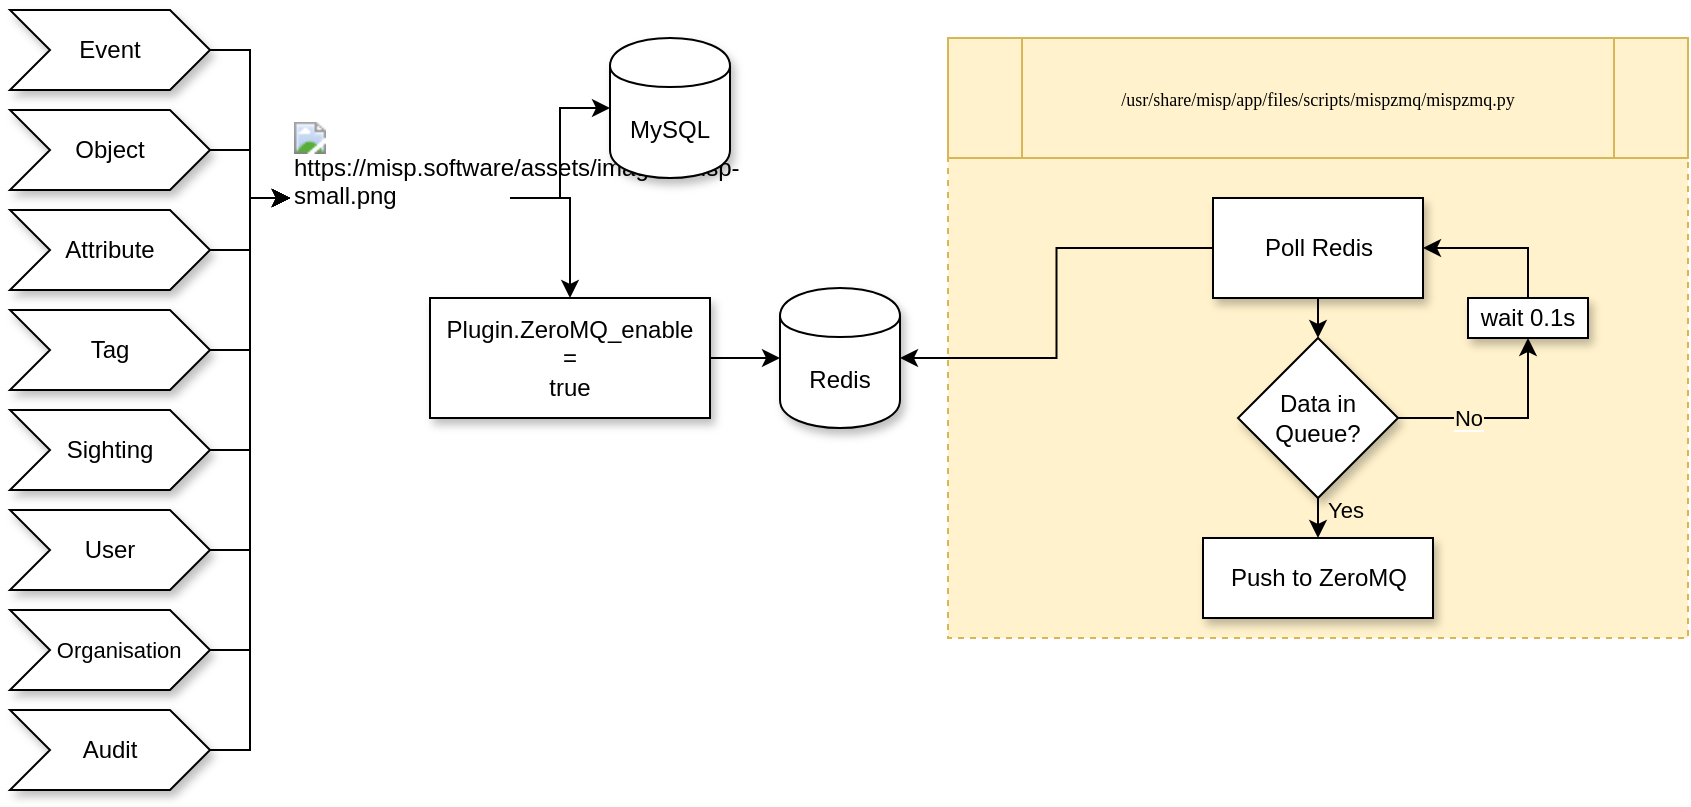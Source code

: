 <mxfile version="12.9.13" type="device"><diagram id="7qn0sIg6cFd8mB7AI7aH" name="Page-1"><mxGraphModel dx="946" dy="635" grid="1" gridSize="10" guides="1" tooltips="1" connect="1" arrows="1" fold="1" page="1" pageScale="1" pageWidth="850" pageHeight="1100" math="0" shadow="0"><root><mxCell id="0"/><mxCell id="1" parent="0"/><mxCell id="SwqkiRzzle6XYL1663j8-30" value="" style="rounded=0;whiteSpace=wrap;html=1;dashed=1;fillColor=#fff2cc;strokeColor=#d6b656;" parent="1" vertex="1"><mxGeometry x="479" y="80" width="370" height="240" as="geometry"/></mxCell><mxCell id="SwqkiRzzle6XYL1663j8-10" style="edgeStyle=orthogonalEdgeStyle;rounded=0;orthogonalLoop=1;jettySize=auto;html=1;exitX=1;exitY=0.5;exitDx=0;exitDy=0;entryX=0;entryY=0.5;entryDx=0;entryDy=0;" parent="1" source="SwqkiRzzle6XYL1663j8-4" target="SwqkiRzzle6XYL1663j8-8" edge="1"><mxGeometry relative="1" as="geometry"/></mxCell><mxCell id="h220YlmLWKsi4j_3kyt_-7" style="edgeStyle=orthogonalEdgeStyle;rounded=0;orthogonalLoop=1;jettySize=auto;html=1;exitX=1;exitY=0.5;exitDx=0;exitDy=0;entryX=0.5;entryY=0;entryDx=0;entryDy=0;" parent="1" source="SwqkiRzzle6XYL1663j8-4" target="h220YlmLWKsi4j_3kyt_-5" edge="1"><mxGeometry relative="1" as="geometry"/></mxCell><mxCell id="SwqkiRzzle6XYL1663j8-4" value="&lt;div&gt;&lt;meta http-equiv=&quot;content-type&quot; content=&quot;text/html; charset=utf-8&quot;&gt;&lt;img src=&quot;https://misp.software/assets/images/misp-small.png&quot; alt=&quot;https://misp.software/assets/images/misp-small.png&quot; class=&quot;transparent&quot;&gt;&lt;/div&gt;" style="text;whiteSpace=wrap;html=1;" parent="1" vertex="1"><mxGeometry x="150" y="55" width="110" height="90" as="geometry"/></mxCell><mxCell id="SwqkiRzzle6XYL1663j8-7" style="edgeStyle=orthogonalEdgeStyle;rounded=0;orthogonalLoop=1;jettySize=auto;html=1;exitX=1;exitY=0.5;exitDx=0;exitDy=0;entryX=0;entryY=0.5;entryDx=0;entryDy=0;" parent="1" source="SwqkiRzzle6XYL1663j8-12" target="SwqkiRzzle6XYL1663j8-4" edge="1"><mxGeometry relative="1" as="geometry"><mxPoint x="80" y="100" as="sourcePoint"/></mxGeometry></mxCell><mxCell id="SwqkiRzzle6XYL1663j8-8" value="MySQL" style="shape=cylinder;whiteSpace=wrap;html=1;boundedLbl=1;backgroundOutline=1;shadow=1;" parent="1" vertex="1"><mxGeometry x="310" y="20" width="60" height="70" as="geometry"/></mxCell><mxCell id="SwqkiRzzle6XYL1663j8-9" value="Redis" style="shape=cylinder;whiteSpace=wrap;html=1;boundedLbl=1;backgroundOutline=1;shadow=1;" parent="1" vertex="1"><mxGeometry x="395" y="145" width="60" height="70" as="geometry"/></mxCell><mxCell id="SwqkiRzzle6XYL1663j8-12" value="Object" style="shape=step;perimeter=stepPerimeter;whiteSpace=wrap;html=1;fixedSize=1;shadow=1;" parent="1" vertex="1"><mxGeometry x="10" y="56" width="100" height="40" as="geometry"/></mxCell><mxCell id="SwqkiRzzle6XYL1663j8-15" value="&lt;p class=&quot;p1&quot; style=&quot;margin: 0px ; font-stretch: normal ; line-height: normal ; font-family: &amp;#34;menlo&amp;#34;&quot;&gt;&lt;span class=&quot;s1&quot;&gt;&lt;font style=&quot;font-size: 9px&quot;&gt;/usr/share/misp/app/files/scripts/mispzmq/mispzmq.py&lt;/font&gt;&lt;/span&gt;&lt;/p&gt;" style="shape=process;whiteSpace=wrap;html=1;backgroundOutline=1;fillColor=#fff2cc;strokeColor=#d6b656;" parent="1" vertex="1"><mxGeometry x="479" y="20" width="370" height="60" as="geometry"/></mxCell><mxCell id="SwqkiRzzle6XYL1663j8-25" value="&lt;span style=&quot;background-color: rgb(255 , 242 , 204)&quot;&gt;No&lt;/span&gt;" style="edgeStyle=orthogonalEdgeStyle;rounded=0;orthogonalLoop=1;jettySize=auto;html=1;exitX=1;exitY=0.5;exitDx=0;exitDy=0;entryX=0.5;entryY=1;entryDx=0;entryDy=0;" parent="1" source="SwqkiRzzle6XYL1663j8-16" target="SwqkiRzzle6XYL1663j8-24" edge="1"><mxGeometry x="-0.333" relative="1" as="geometry"><mxPoint as="offset"/></mxGeometry></mxCell><mxCell id="SwqkiRzzle6XYL1663j8-29" style="edgeStyle=orthogonalEdgeStyle;rounded=0;orthogonalLoop=1;jettySize=auto;html=1;exitX=0.5;exitY=1;exitDx=0;exitDy=0;entryX=0.5;entryY=0;entryDx=0;entryDy=0;" parent="1" source="SwqkiRzzle6XYL1663j8-16" target="SwqkiRzzle6XYL1663j8-28" edge="1"><mxGeometry relative="1" as="geometry"/></mxCell><mxCell id="SwqkiRzzle6XYL1663j8-16" value="Data in Queue?" style="rhombus;whiteSpace=wrap;html=1;shadow=1;" parent="1" vertex="1"><mxGeometry x="624" y="170" width="80" height="80" as="geometry"/></mxCell><mxCell id="SwqkiRzzle6XYL1663j8-21" style="edgeStyle=orthogonalEdgeStyle;rounded=0;orthogonalLoop=1;jettySize=auto;html=1;exitX=0;exitY=0.5;exitDx=0;exitDy=0;entryX=1;entryY=0.5;entryDx=0;entryDy=0;" parent="1" source="SwqkiRzzle6XYL1663j8-17" target="SwqkiRzzle6XYL1663j8-9" edge="1"><mxGeometry relative="1" as="geometry"/></mxCell><mxCell id="SwqkiRzzle6XYL1663j8-27" style="edgeStyle=orthogonalEdgeStyle;rounded=0;orthogonalLoop=1;jettySize=auto;html=1;exitX=0.5;exitY=1;exitDx=0;exitDy=0;entryX=0.5;entryY=0;entryDx=0;entryDy=0;" parent="1" source="SwqkiRzzle6XYL1663j8-17" target="SwqkiRzzle6XYL1663j8-16" edge="1"><mxGeometry relative="1" as="geometry"/></mxCell><mxCell id="SwqkiRzzle6XYL1663j8-17" value="Poll Redis" style="rounded=0;whiteSpace=wrap;html=1;shadow=1;" parent="1" vertex="1"><mxGeometry x="611.5" y="100" width="105" height="50" as="geometry"/></mxCell><mxCell id="SwqkiRzzle6XYL1663j8-26" style="edgeStyle=orthogonalEdgeStyle;rounded=0;orthogonalLoop=1;jettySize=auto;html=1;exitX=0.5;exitY=0;exitDx=0;exitDy=0;entryX=1;entryY=0.5;entryDx=0;entryDy=0;" parent="1" source="SwqkiRzzle6XYL1663j8-24" target="SwqkiRzzle6XYL1663j8-17" edge="1"><mxGeometry relative="1" as="geometry"/></mxCell><mxCell id="SwqkiRzzle6XYL1663j8-24" value="wait 0.1s" style="rounded=0;whiteSpace=wrap;html=1;shadow=1;" parent="1" vertex="1"><mxGeometry x="739" y="150" width="60" height="20" as="geometry"/></mxCell><mxCell id="SwqkiRzzle6XYL1663j8-28" value="Push to ZeroMQ" style="rounded=0;whiteSpace=wrap;html=1;shadow=1;" parent="1" vertex="1"><mxGeometry x="606.5" y="270" width="115" height="40" as="geometry"/></mxCell><mxCell id="SwqkiRzzle6XYL1663j8-40" value="&lt;font style=&quot;font-size: 11px&quot;&gt;Yes&lt;/font&gt;" style="text;html=1;strokeColor=none;fillColor=none;align=center;verticalAlign=middle;whiteSpace=wrap;rounded=0;dashed=1;" parent="1" vertex="1"><mxGeometry x="658" y="246" width="40" height="20" as="geometry"/></mxCell><mxCell id="h220YlmLWKsi4j_3kyt_-9" style="edgeStyle=orthogonalEdgeStyle;rounded=0;orthogonalLoop=1;jettySize=auto;html=1;exitX=1;exitY=0.5;exitDx=0;exitDy=0;entryX=0;entryY=0.5;entryDx=0;entryDy=0;" parent="1" source="h220YlmLWKsi4j_3kyt_-5" target="SwqkiRzzle6XYL1663j8-9" edge="1"><mxGeometry relative="1" as="geometry"/></mxCell><mxCell id="h220YlmLWKsi4j_3kyt_-5" value="&lt;span&gt;Plugin.ZeroMQ_enable&lt;/span&gt;&lt;br&gt;&lt;span&gt;=&lt;/span&gt;&lt;br&gt;&lt;span&gt;true&lt;/span&gt;" style="rounded=0;whiteSpace=wrap;html=1;shadow=1;" parent="1" vertex="1"><mxGeometry x="220" y="150" width="140" height="60" as="geometry"/></mxCell><mxCell id="6l-hp9M1_rqLRyeqWoXh-9" style="edgeStyle=orthogonalEdgeStyle;rounded=0;orthogonalLoop=1;jettySize=auto;html=1;exitX=1;exitY=0.5;exitDx=0;exitDy=0;entryX=0;entryY=0.5;entryDx=0;entryDy=0;" edge="1" parent="1" source="6l-hp9M1_rqLRyeqWoXh-1" target="SwqkiRzzle6XYL1663j8-4"><mxGeometry relative="1" as="geometry"/></mxCell><mxCell id="6l-hp9M1_rqLRyeqWoXh-1" value="Attribute" style="shape=step;perimeter=stepPerimeter;whiteSpace=wrap;html=1;fixedSize=1;shadow=1;" vertex="1" parent="1"><mxGeometry x="10" y="106" width="100" height="40" as="geometry"/></mxCell><mxCell id="6l-hp9M1_rqLRyeqWoXh-10" style="edgeStyle=orthogonalEdgeStyle;rounded=0;orthogonalLoop=1;jettySize=auto;html=1;exitX=1;exitY=0.5;exitDx=0;exitDy=0;entryX=0;entryY=0.5;entryDx=0;entryDy=0;" edge="1" parent="1" source="6l-hp9M1_rqLRyeqWoXh-2" target="SwqkiRzzle6XYL1663j8-4"><mxGeometry relative="1" as="geometry"/></mxCell><mxCell id="6l-hp9M1_rqLRyeqWoXh-2" value="Event" style="shape=step;perimeter=stepPerimeter;whiteSpace=wrap;html=1;fixedSize=1;shadow=1;" vertex="1" parent="1"><mxGeometry x="10" y="6" width="100" height="40" as="geometry"/></mxCell><mxCell id="6l-hp9M1_rqLRyeqWoXh-11" style="edgeStyle=orthogonalEdgeStyle;rounded=0;orthogonalLoop=1;jettySize=auto;html=1;exitX=1;exitY=0.5;exitDx=0;exitDy=0;entryX=0;entryY=0.5;entryDx=0;entryDy=0;" edge="1" parent="1" source="6l-hp9M1_rqLRyeqWoXh-3" target="SwqkiRzzle6XYL1663j8-4"><mxGeometry relative="1" as="geometry"/></mxCell><mxCell id="6l-hp9M1_rqLRyeqWoXh-3" value="Tag" style="shape=step;perimeter=stepPerimeter;whiteSpace=wrap;html=1;fixedSize=1;shadow=1;" vertex="1" parent="1"><mxGeometry x="10" y="156" width="100" height="40" as="geometry"/></mxCell><mxCell id="6l-hp9M1_rqLRyeqWoXh-12" style="edgeStyle=orthogonalEdgeStyle;rounded=0;orthogonalLoop=1;jettySize=auto;html=1;exitX=1;exitY=0.5;exitDx=0;exitDy=0;entryX=0;entryY=0.5;entryDx=0;entryDy=0;" edge="1" parent="1" source="6l-hp9M1_rqLRyeqWoXh-4" target="SwqkiRzzle6XYL1663j8-4"><mxGeometry relative="1" as="geometry"/></mxCell><mxCell id="6l-hp9M1_rqLRyeqWoXh-4" value="Sighting" style="shape=step;perimeter=stepPerimeter;whiteSpace=wrap;html=1;fixedSize=1;shadow=1;" vertex="1" parent="1"><mxGeometry x="10" y="206" width="100" height="40" as="geometry"/></mxCell><mxCell id="6l-hp9M1_rqLRyeqWoXh-13" style="edgeStyle=orthogonalEdgeStyle;rounded=0;orthogonalLoop=1;jettySize=auto;html=1;exitX=1;exitY=0.5;exitDx=0;exitDy=0;entryX=0;entryY=0.5;entryDx=0;entryDy=0;" edge="1" parent="1" source="6l-hp9M1_rqLRyeqWoXh-5" target="SwqkiRzzle6XYL1663j8-4"><mxGeometry relative="1" as="geometry"/></mxCell><mxCell id="6l-hp9M1_rqLRyeqWoXh-5" value="User" style="shape=step;perimeter=stepPerimeter;whiteSpace=wrap;html=1;fixedSize=1;shadow=1;" vertex="1" parent="1"><mxGeometry x="10" y="256" width="100" height="40" as="geometry"/></mxCell><mxCell id="6l-hp9M1_rqLRyeqWoXh-15" style="edgeStyle=orthogonalEdgeStyle;rounded=0;orthogonalLoop=1;jettySize=auto;html=1;exitX=1;exitY=0.5;exitDx=0;exitDy=0;entryX=0;entryY=0.5;entryDx=0;entryDy=0;" edge="1" parent="1" source="6l-hp9M1_rqLRyeqWoXh-6" target="SwqkiRzzle6XYL1663j8-4"><mxGeometry relative="1" as="geometry"/></mxCell><mxCell id="6l-hp9M1_rqLRyeqWoXh-6" value="Audit" style="shape=step;perimeter=stepPerimeter;whiteSpace=wrap;html=1;fixedSize=1;shadow=1;" vertex="1" parent="1"><mxGeometry x="10" y="356" width="100" height="40" as="geometry"/></mxCell><mxCell id="6l-hp9M1_rqLRyeqWoXh-14" style="edgeStyle=orthogonalEdgeStyle;rounded=0;orthogonalLoop=1;jettySize=auto;html=1;exitX=1;exitY=0.5;exitDx=0;exitDy=0;entryX=0;entryY=0.5;entryDx=0;entryDy=0;" edge="1" parent="1" source="6l-hp9M1_rqLRyeqWoXh-7" target="SwqkiRzzle6XYL1663j8-4"><mxGeometry relative="1" as="geometry"/></mxCell><mxCell id="6l-hp9M1_rqLRyeqWoXh-7" value="&lt;font style=&quot;font-size: 11px&quot;&gt;&amp;nbsp; &amp;nbsp;Organisation&lt;/font&gt;" style="shape=step;perimeter=stepPerimeter;whiteSpace=wrap;html=1;fixedSize=1;shadow=1;" vertex="1" parent="1"><mxGeometry x="10" y="306" width="100" height="40" as="geometry"/></mxCell></root></mxGraphModel></diagram></mxfile>